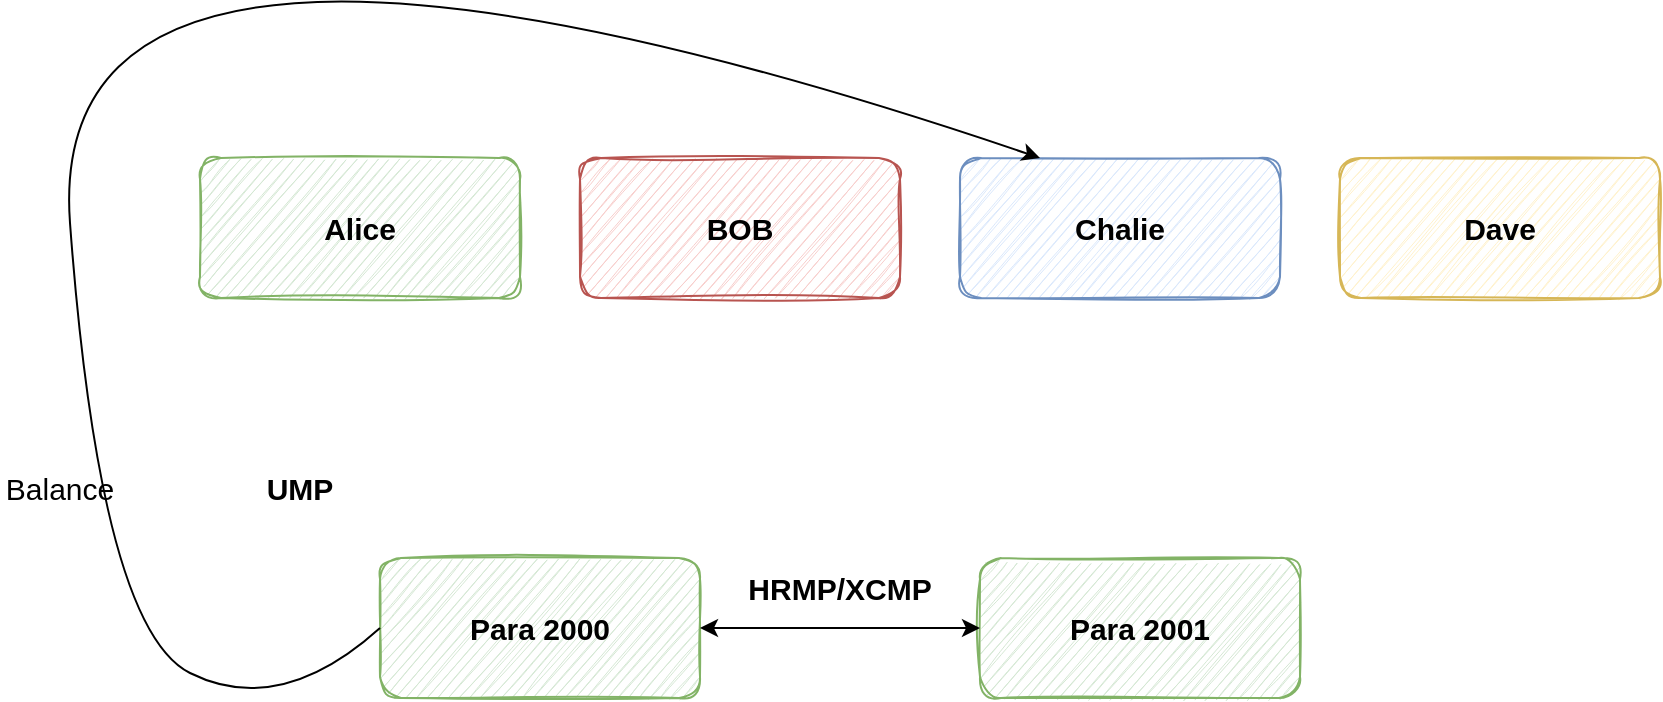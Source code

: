 <mxfile version="16.5.6" type="device"><diagram id="2H0ObUD-JDzkfLcRSEHf" name="Page-1"><mxGraphModel dx="1422" dy="762" grid="1" gridSize="10" guides="1" tooltips="1" connect="1" arrows="1" fold="1" page="1" pageScale="1" pageWidth="850" pageHeight="1100" math="0" shadow="0"><root><mxCell id="0"/><mxCell id="1" parent="0"/><mxCell id="8uJPtbPRLRbXeX6I-MME-1" value="&lt;b&gt;&lt;font style=&quot;font-size: 15px&quot;&gt;Alice&lt;/font&gt;&lt;/b&gt;" style="rounded=1;whiteSpace=wrap;html=1;fillColor=#d5e8d4;strokeColor=#82b366;shadow=0;sketch=1;" vertex="1" parent="1"><mxGeometry x="240" y="130" width="160" height="70" as="geometry"/></mxCell><mxCell id="8uJPtbPRLRbXeX6I-MME-2" value="&lt;b&gt;&lt;font style=&quot;font-size: 15px&quot;&gt;BOB&lt;/font&gt;&lt;/b&gt;" style="rounded=1;whiteSpace=wrap;html=1;fillColor=#f8cecc;strokeColor=#b85450;shadow=0;sketch=1;" vertex="1" parent="1"><mxGeometry x="430" y="130" width="160" height="70" as="geometry"/></mxCell><mxCell id="8uJPtbPRLRbXeX6I-MME-3" value="&lt;b&gt;&lt;font style=&quot;font-size: 15px&quot;&gt;Chalie&lt;/font&gt;&lt;/b&gt;" style="rounded=1;whiteSpace=wrap;html=1;fillColor=#dae8fc;strokeColor=#6c8ebf;shadow=0;sketch=1;" vertex="1" parent="1"><mxGeometry x="620" y="130" width="160" height="70" as="geometry"/></mxCell><mxCell id="8uJPtbPRLRbXeX6I-MME-4" value="&lt;b&gt;&lt;font style=&quot;font-size: 15px&quot;&gt;Dave&lt;/font&gt;&lt;/b&gt;" style="rounded=1;whiteSpace=wrap;html=1;fillColor=#fff2cc;strokeColor=#d6b656;shadow=0;sketch=1;" vertex="1" parent="1"><mxGeometry x="810" y="130" width="160" height="70" as="geometry"/></mxCell><mxCell id="8uJPtbPRLRbXeX6I-MME-5" value="&lt;b&gt;&lt;font style=&quot;font-size: 15px&quot;&gt;Para 2000&lt;/font&gt;&lt;/b&gt;" style="rounded=1;whiteSpace=wrap;html=1;fillColor=#d5e8d4;strokeColor=#82b366;shadow=0;sketch=1;" vertex="1" parent="1"><mxGeometry x="330" y="330" width="160" height="70" as="geometry"/></mxCell><mxCell id="8uJPtbPRLRbXeX6I-MME-6" value="&lt;b&gt;&lt;font style=&quot;font-size: 15px&quot;&gt;Para 2001&lt;/font&gt;&lt;/b&gt;" style="rounded=1;whiteSpace=wrap;html=1;fillColor=#d5e8d4;strokeColor=#82b366;shadow=0;sketch=1;" vertex="1" parent="1"><mxGeometry x="630" y="330" width="160" height="70" as="geometry"/></mxCell><mxCell id="8uJPtbPRLRbXeX6I-MME-10" value="" style="curved=1;endArrow=classic;html=1;rounded=0;fontSize=15;exitX=0;exitY=0.5;exitDx=0;exitDy=0;entryX=0.25;entryY=0;entryDx=0;entryDy=0;" edge="1" parent="1" source="8uJPtbPRLRbXeX6I-MME-5" target="8uJPtbPRLRbXeX6I-MME-3"><mxGeometry width="50" height="50" relative="1" as="geometry"><mxPoint x="230" y="410" as="sourcePoint"/><mxPoint x="280" y="360" as="targetPoint"/><Array as="points"><mxPoint x="280" y="410"/><mxPoint x="190" y="365"/><mxPoint x="160" y="-40"/></Array></mxGeometry></mxCell><mxCell id="8uJPtbPRLRbXeX6I-MME-11" value="Balance" style="text;html=1;strokeColor=none;fillColor=none;align=center;verticalAlign=middle;whiteSpace=wrap;rounded=0;shadow=0;sketch=1;fontSize=15;" vertex="1" parent="1"><mxGeometry x="140" y="280" width="60" height="30" as="geometry"/></mxCell><mxCell id="8uJPtbPRLRbXeX6I-MME-12" value="" style="endArrow=classic;startArrow=classic;html=1;rounded=0;fontSize=15;entryX=0;entryY=0.5;entryDx=0;entryDy=0;exitX=1;exitY=0.5;exitDx=0;exitDy=0;" edge="1" parent="1" source="8uJPtbPRLRbXeX6I-MME-5" target="8uJPtbPRLRbXeX6I-MME-6"><mxGeometry width="50" height="50" relative="1" as="geometry"><mxPoint x="520" y="390" as="sourcePoint"/><mxPoint x="570" y="340" as="targetPoint"/></mxGeometry></mxCell><mxCell id="8uJPtbPRLRbXeX6I-MME-13" value="&lt;b&gt;UMP&lt;/b&gt;" style="text;html=1;strokeColor=none;fillColor=none;align=center;verticalAlign=middle;whiteSpace=wrap;rounded=0;shadow=0;sketch=1;fontSize=15;" vertex="1" parent="1"><mxGeometry x="260" y="280" width="60" height="30" as="geometry"/></mxCell><mxCell id="8uJPtbPRLRbXeX6I-MME-14" value="&lt;b&gt;HRMP/XCMP&lt;/b&gt;" style="text;html=1;strokeColor=none;fillColor=none;align=center;verticalAlign=middle;whiteSpace=wrap;rounded=0;shadow=0;sketch=1;fontSize=15;" vertex="1" parent="1"><mxGeometry x="530" y="330" width="60" height="30" as="geometry"/></mxCell></root></mxGraphModel></diagram></mxfile>